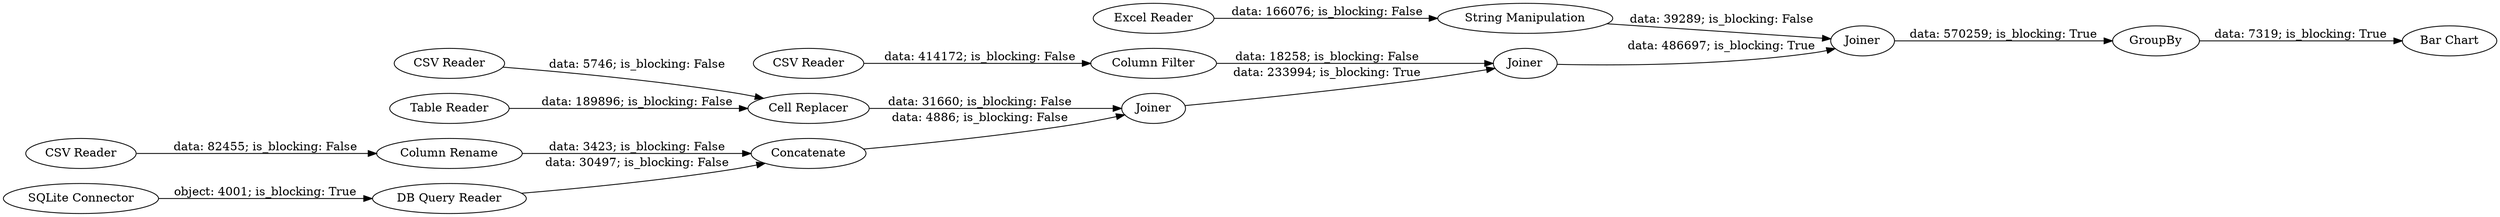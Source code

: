 digraph {
	"8835826942435661513_4" [label="DB Query Reader"]
	"8835826942435661513_2" [label="Column Rename"]
	"8835826942435661513_18" [label="Excel Reader"]
	"8835826942435661513_20" [label=Joiner]
	"8835826942435661513_22" [label=GroupBy]
	"8835826942435661513_17" [label="CSV Reader"]
	"8835826942435661513_21" [label="String Manipulation"]
	"8835826942435661513_19" [label=Joiner]
	"8835826942435661513_8" [label="SQLite Connector"]
	"8835826942435661513_3" [label=Concatenate]
	"8835826942435661513_7" [label="CSV Reader"]
	"8835826942435661513_6" [label=Joiner]
	"8835826942435661513_15" [label="Column Filter"]
	"8835826942435661513_23" [label="Bar Chart"]
	"8835826942435661513_12" [label="CSV Reader"]
	"8835826942435661513_11" [label="Table Reader"]
	"8835826942435661513_13" [label="Cell Replacer"]
	"8835826942435661513_4" -> "8835826942435661513_3" [label="data: 30497; is_blocking: False"]
	"8835826942435661513_18" -> "8835826942435661513_21" [label="data: 166076; is_blocking: False"]
	"8835826942435661513_19" -> "8835826942435661513_20" [label="data: 486697; is_blocking: True"]
	"8835826942435661513_15" -> "8835826942435661513_19" [label="data: 18258; is_blocking: False"]
	"8835826942435661513_17" -> "8835826942435661513_15" [label="data: 414172; is_blocking: False"]
	"8835826942435661513_6" -> "8835826942435661513_19" [label="data: 233994; is_blocking: True"]
	"8835826942435661513_12" -> "8835826942435661513_13" [label="data: 5746; is_blocking: False"]
	"8835826942435661513_3" -> "8835826942435661513_6" [label="data: 4886; is_blocking: False"]
	"8835826942435661513_11" -> "8835826942435661513_13" [label="data: 189896; is_blocking: False"]
	"8835826942435661513_8" -> "8835826942435661513_4" [label="object: 4001; is_blocking: True"]
	"8835826942435661513_7" -> "8835826942435661513_2" [label="data: 82455; is_blocking: False"]
	"8835826942435661513_22" -> "8835826942435661513_23" [label="data: 7319; is_blocking: True"]
	"8835826942435661513_13" -> "8835826942435661513_6" [label="data: 31660; is_blocking: False"]
	"8835826942435661513_21" -> "8835826942435661513_20" [label="data: 39289; is_blocking: False"]
	"8835826942435661513_20" -> "8835826942435661513_22" [label="data: 570259; is_blocking: True"]
	"8835826942435661513_2" -> "8835826942435661513_3" [label="data: 3423; is_blocking: False"]
	rankdir=LR
}
